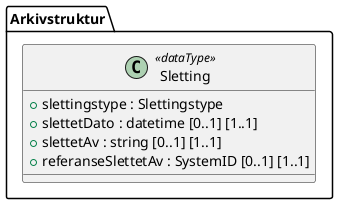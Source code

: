 @startuml
class Arkivstruktur.Sletting <<dataType>> {
  +slettingstype : Slettingstype
  +slettetDato : datetime [0..1] [1..1]
  +slettetAv : string [0..1] [1..1]
  +referanseSlettetAv : SystemID [0..1] [1..1]
}
@enduml
